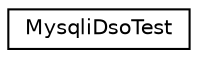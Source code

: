 digraph G
{
  edge [fontname="Helvetica",fontsize="10",labelfontname="Helvetica",labelfontsize="10"];
  node [fontname="Helvetica",fontsize="10",shape=record];
  rankdir=LR;
  Node1 [label="MysqliDsoTest",height=0.2,width=0.4,color="black", fillcolor="white", style="filled",URL="$class_mysqli_dso_test.html"];
}
